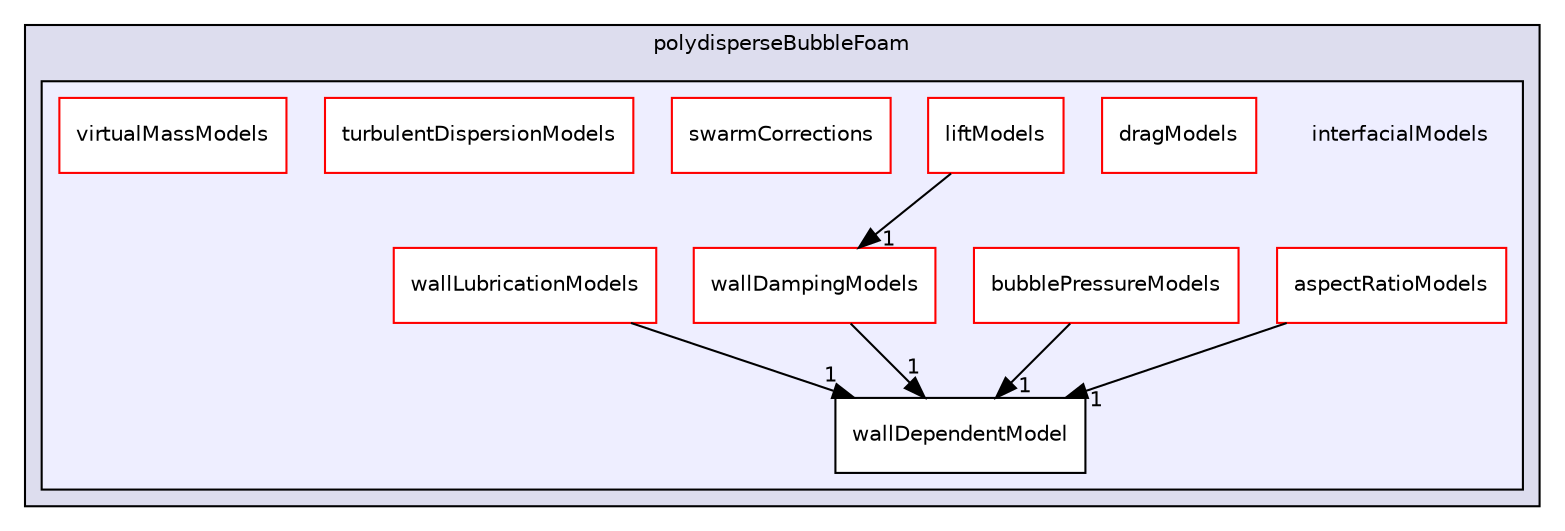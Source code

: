 digraph "interfacialModels" {
  bgcolor=transparent;
  compound=true
  node [ fontsize="10", fontname="Helvetica"];
  edge [ labelfontsize="10", labelfontname="Helvetica"];
  subgraph clusterdir_40ef2584a0ec6d8ca6a91d700a2af4ea {
    graph [ bgcolor="#ddddee", pencolor="black", label="polydisperseBubbleFoam" fontname="Helvetica", fontsize="10", URL="dir_40ef2584a0ec6d8ca6a91d700a2af4ea.html"]
  subgraph clusterdir_a67881d67603c1140e6c8a3150cfe24f {
    graph [ bgcolor="#eeeeff", pencolor="black", label="" URL="dir_a67881d67603c1140e6c8a3150cfe24f.html"];
    dir_a67881d67603c1140e6c8a3150cfe24f [shape=plaintext label="interfacialModels"];
    dir_59d90556c1e3b97d9ebc5928eb1b9511 [shape=box label="aspectRatioModels" color="red" fillcolor="white" style="filled" URL="dir_59d90556c1e3b97d9ebc5928eb1b9511.html"];
    dir_1f08bf1264399e680198cb2f3f243c84 [shape=box label="bubblePressureModels" color="red" fillcolor="white" style="filled" URL="dir_1f08bf1264399e680198cb2f3f243c84.html"];
    dir_c12715deda8d46eba24a898350c37162 [shape=box label="dragModels" color="red" fillcolor="white" style="filled" URL="dir_c12715deda8d46eba24a898350c37162.html"];
    dir_9ef57d7ea63aa964b2b216d2f1462035 [shape=box label="liftModels" color="red" fillcolor="white" style="filled" URL="dir_9ef57d7ea63aa964b2b216d2f1462035.html"];
    dir_5de433207423c3b7d853f2b280c66ad1 [shape=box label="swarmCorrections" color="red" fillcolor="white" style="filled" URL="dir_5de433207423c3b7d853f2b280c66ad1.html"];
    dir_803c9c865cf35b2b0de750dcf8ea2ee7 [shape=box label="turbulentDispersionModels" color="red" fillcolor="white" style="filled" URL="dir_803c9c865cf35b2b0de750dcf8ea2ee7.html"];
    dir_67633925abda52132b1de32dfb52dccd [shape=box label="virtualMassModels" color="red" fillcolor="white" style="filled" URL="dir_67633925abda52132b1de32dfb52dccd.html"];
    dir_6c6a5dff9952f963c677507000142762 [shape=box label="wallDampingModels" color="red" fillcolor="white" style="filled" URL="dir_6c6a5dff9952f963c677507000142762.html"];
    dir_c87ebd68b8c9cebbee78253a22e7f57c [shape=box label="wallDependentModel" color="black" fillcolor="white" style="filled" URL="dir_c87ebd68b8c9cebbee78253a22e7f57c.html"];
    dir_1a12e3e88fc4e3db840e93c07d652d42 [shape=box label="wallLubricationModels" color="red" fillcolor="white" style="filled" URL="dir_1a12e3e88fc4e3db840e93c07d652d42.html"];
  }
  }
  dir_1f08bf1264399e680198cb2f3f243c84->dir_c87ebd68b8c9cebbee78253a22e7f57c [headlabel="1", labeldistance=1.5 headhref="dir_000022_000212.html"];
  dir_59d90556c1e3b97d9ebc5928eb1b9511->dir_c87ebd68b8c9cebbee78253a22e7f57c [headlabel="1", labeldistance=1.5 headhref="dir_000016_000212.html"];
  dir_6c6a5dff9952f963c677507000142762->dir_c87ebd68b8c9cebbee78253a22e7f57c [headlabel="1", labeldistance=1.5 headhref="dir_000056_000212.html"];
  dir_1a12e3e88fc4e3db840e93c07d652d42->dir_c87ebd68b8c9cebbee78253a22e7f57c [headlabel="1", labeldistance=1.5 headhref="dir_000014_000212.html"];
  dir_9ef57d7ea63aa964b2b216d2f1462035->dir_6c6a5dff9952f963c677507000142762 [headlabel="1", labeldistance=1.5 headhref="dir_000051_000056.html"];
}
